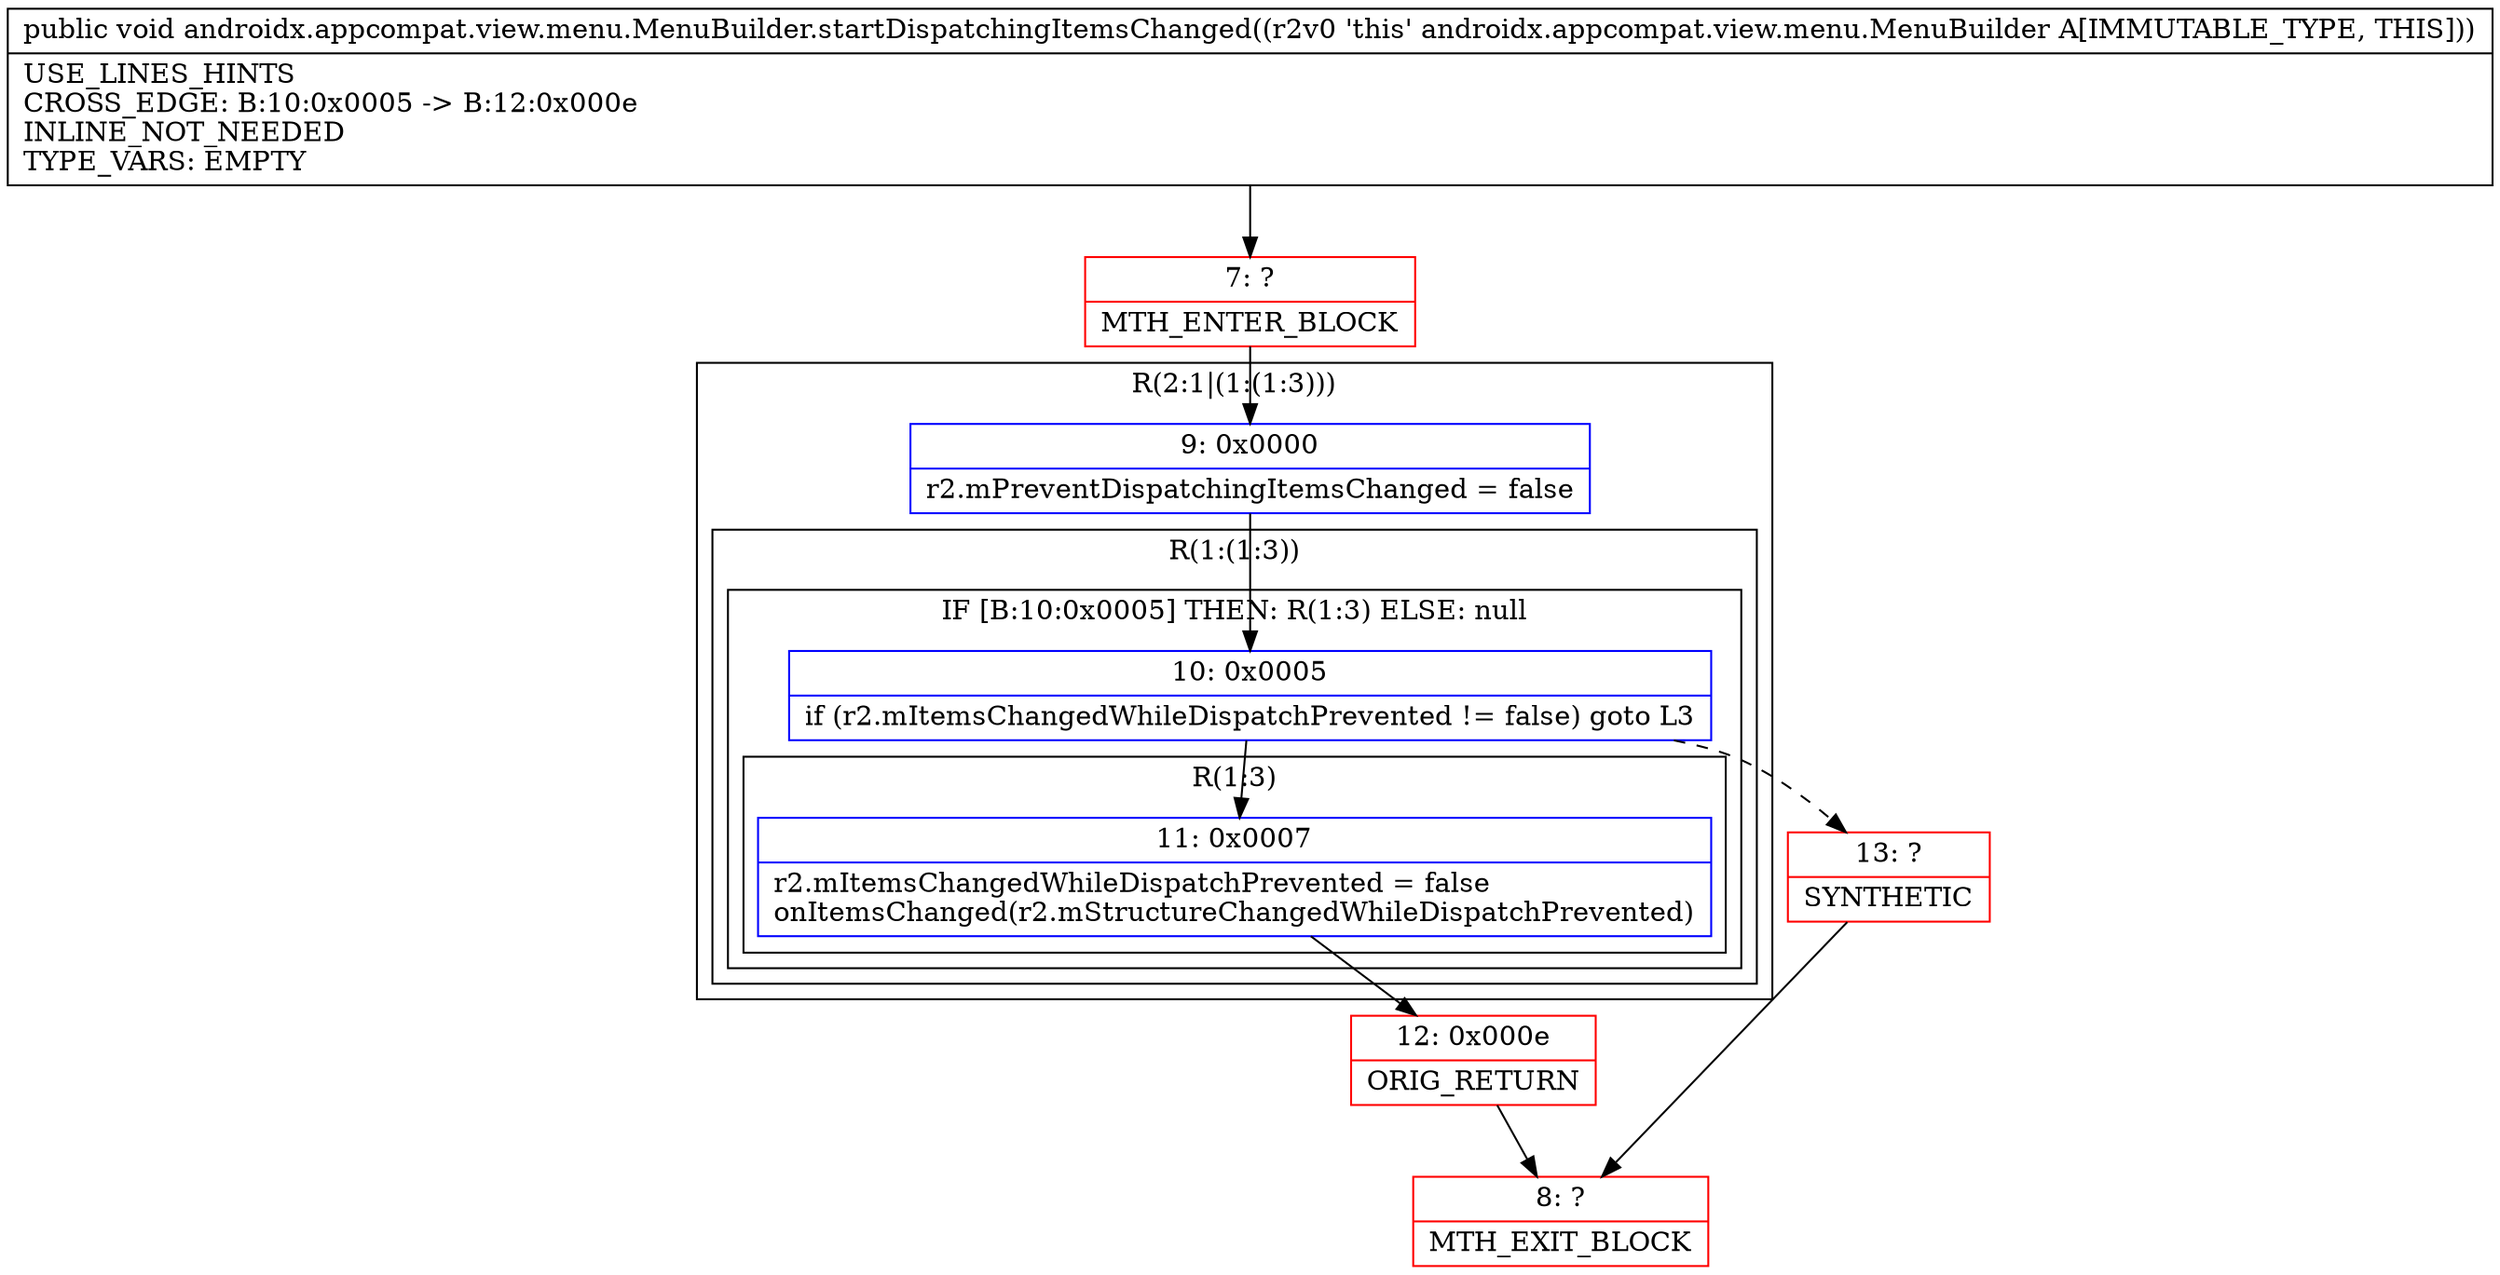 digraph "CFG forandroidx.appcompat.view.menu.MenuBuilder.startDispatchingItemsChanged()V" {
subgraph cluster_Region_1263916706 {
label = "R(2:1|(1:(1:3)))";
node [shape=record,color=blue];
Node_9 [shape=record,label="{9\:\ 0x0000|r2.mPreventDispatchingItemsChanged = false\l}"];
subgraph cluster_Region_1628986390 {
label = "R(1:(1:3))";
node [shape=record,color=blue];
subgraph cluster_IfRegion_1806721136 {
label = "IF [B:10:0x0005] THEN: R(1:3) ELSE: null";
node [shape=record,color=blue];
Node_10 [shape=record,label="{10\:\ 0x0005|if (r2.mItemsChangedWhileDispatchPrevented != false) goto L3\l}"];
subgraph cluster_Region_1484513582 {
label = "R(1:3)";
node [shape=record,color=blue];
Node_11 [shape=record,label="{11\:\ 0x0007|r2.mItemsChangedWhileDispatchPrevented = false\lonItemsChanged(r2.mStructureChangedWhileDispatchPrevented)\l}"];
}
}
}
}
Node_7 [shape=record,color=red,label="{7\:\ ?|MTH_ENTER_BLOCK\l}"];
Node_12 [shape=record,color=red,label="{12\:\ 0x000e|ORIG_RETURN\l}"];
Node_8 [shape=record,color=red,label="{8\:\ ?|MTH_EXIT_BLOCK\l}"];
Node_13 [shape=record,color=red,label="{13\:\ ?|SYNTHETIC\l}"];
MethodNode[shape=record,label="{public void androidx.appcompat.view.menu.MenuBuilder.startDispatchingItemsChanged((r2v0 'this' androidx.appcompat.view.menu.MenuBuilder A[IMMUTABLE_TYPE, THIS]))  | USE_LINES_HINTS\lCROSS_EDGE: B:10:0x0005 \-\> B:12:0x000e\lINLINE_NOT_NEEDED\lTYPE_VARS: EMPTY\l}"];
MethodNode -> Node_7;Node_9 -> Node_10;
Node_10 -> Node_11;
Node_10 -> Node_13[style=dashed];
Node_11 -> Node_12;
Node_7 -> Node_9;
Node_12 -> Node_8;
Node_13 -> Node_8;
}

